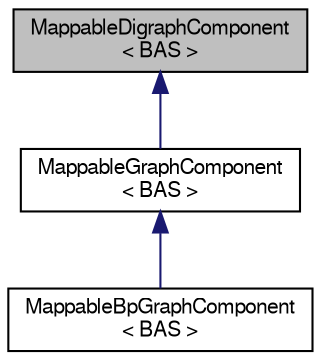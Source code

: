 digraph "MappableDigraphComponent&lt; BAS &gt;"
{
 // LATEX_PDF_SIZE
  edge [fontname="FreeSans",fontsize="10",labelfontname="FreeSans",labelfontsize="10"];
  node [fontname="FreeSans",fontsize="10",shape=record];
  Node0 [label="MappableDigraphComponent\l\< BAS \>",height=0.2,width=0.4,color="black", fillcolor="grey75", style="filled", fontcolor="black",tooltip="Skeleton class for mappable directed graphs."];
  Node0 -> Node1 [dir="back",color="midnightblue",fontsize="10",style="solid",fontname="FreeSans"];
  Node1 [label="MappableGraphComponent\l\< BAS \>",height=0.2,width=0.4,color="black", fillcolor="white", style="filled",URL="$a05173.html",tooltip="Skeleton class for mappable undirected graphs."];
  Node1 -> Node2 [dir="back",color="midnightblue",fontsize="10",style="solid",fontname="FreeSans"];
  Node2 [label="MappableBpGraphComponent\l\< BAS \>",height=0.2,width=0.4,color="black", fillcolor="white", style="filled",URL="$a05189.html",tooltip="Skeleton class for mappable undirected bipartite graphs."];
}
